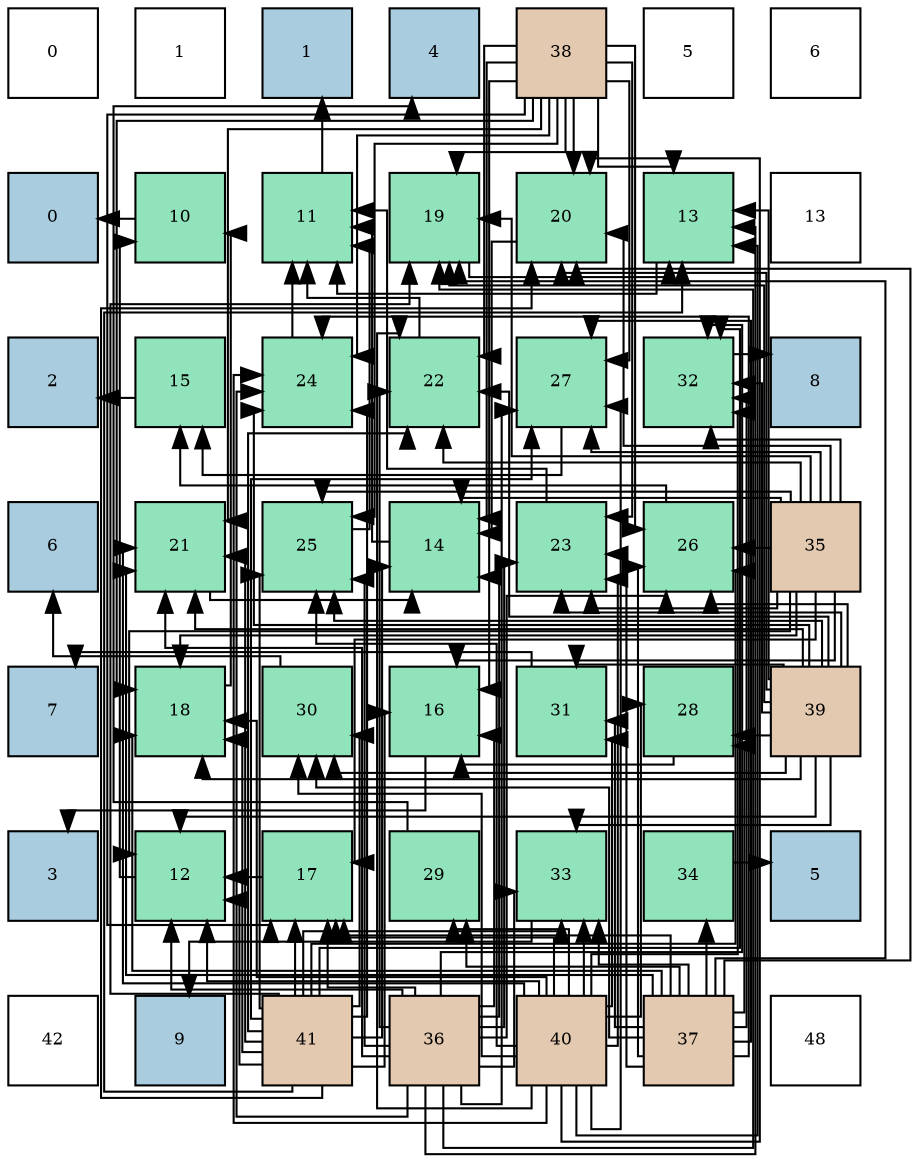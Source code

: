 digraph layout{
 rankdir=TB;
 splines=ortho;
 node [style=filled shape=square fixedsize=true width=0.6];
0[label="0", fontsize=8, fillcolor="#ffffff"];
1[label="1", fontsize=8, fillcolor="#ffffff"];
2[label="1", fontsize=8, fillcolor="#a9ccde"];
3[label="4", fontsize=8, fillcolor="#a9ccde"];
4[label="38", fontsize=8, fillcolor="#e3c9af"];
5[label="5", fontsize=8, fillcolor="#ffffff"];
6[label="6", fontsize=8, fillcolor="#ffffff"];
7[label="0", fontsize=8, fillcolor="#a9ccde"];
8[label="10", fontsize=8, fillcolor="#91e3bb"];
9[label="11", fontsize=8, fillcolor="#91e3bb"];
10[label="19", fontsize=8, fillcolor="#91e3bb"];
11[label="20", fontsize=8, fillcolor="#91e3bb"];
12[label="13", fontsize=8, fillcolor="#91e3bb"];
13[label="13", fontsize=8, fillcolor="#ffffff"];
14[label="2", fontsize=8, fillcolor="#a9ccde"];
15[label="15", fontsize=8, fillcolor="#91e3bb"];
16[label="24", fontsize=8, fillcolor="#91e3bb"];
17[label="22", fontsize=8, fillcolor="#91e3bb"];
18[label="27", fontsize=8, fillcolor="#91e3bb"];
19[label="32", fontsize=8, fillcolor="#91e3bb"];
20[label="8", fontsize=8, fillcolor="#a9ccde"];
21[label="6", fontsize=8, fillcolor="#a9ccde"];
22[label="21", fontsize=8, fillcolor="#91e3bb"];
23[label="25", fontsize=8, fillcolor="#91e3bb"];
24[label="14", fontsize=8, fillcolor="#91e3bb"];
25[label="23", fontsize=8, fillcolor="#91e3bb"];
26[label="26", fontsize=8, fillcolor="#91e3bb"];
27[label="35", fontsize=8, fillcolor="#e3c9af"];
28[label="7", fontsize=8, fillcolor="#a9ccde"];
29[label="18", fontsize=8, fillcolor="#91e3bb"];
30[label="30", fontsize=8, fillcolor="#91e3bb"];
31[label="16", fontsize=8, fillcolor="#91e3bb"];
32[label="31", fontsize=8, fillcolor="#91e3bb"];
33[label="28", fontsize=8, fillcolor="#91e3bb"];
34[label="39", fontsize=8, fillcolor="#e3c9af"];
35[label="3", fontsize=8, fillcolor="#a9ccde"];
36[label="12", fontsize=8, fillcolor="#91e3bb"];
37[label="17", fontsize=8, fillcolor="#91e3bb"];
38[label="29", fontsize=8, fillcolor="#91e3bb"];
39[label="33", fontsize=8, fillcolor="#91e3bb"];
40[label="34", fontsize=8, fillcolor="#91e3bb"];
41[label="5", fontsize=8, fillcolor="#a9ccde"];
42[label="42", fontsize=8, fillcolor="#ffffff"];
43[label="9", fontsize=8, fillcolor="#a9ccde"];
44[label="41", fontsize=8, fillcolor="#e3c9af"];
45[label="36", fontsize=8, fillcolor="#e3c9af"];
46[label="40", fontsize=8, fillcolor="#e3c9af"];
47[label="37", fontsize=8, fillcolor="#e3c9af"];
48[label="48", fontsize=8, fillcolor="#ffffff"];
edge [constraint=false, style=vis];8 -> 7;
9 -> 2;
36 -> 8;
12 -> 9;
24 -> 9;
15 -> 14;
31 -> 35;
37 -> 36;
29 -> 8;
10 -> 12;
11 -> 24;
22 -> 24;
17 -> 9;
25 -> 9;
16 -> 9;
23 -> 9;
26 -> 15;
18 -> 15;
33 -> 31;
38 -> 3;
30 -> 21;
32 -> 28;
19 -> 20;
39 -> 43;
40 -> 41;
27 -> 36;
27 -> 24;
27 -> 31;
27 -> 37;
27 -> 29;
27 -> 10;
27 -> 11;
27 -> 17;
27 -> 25;
27 -> 23;
27 -> 26;
27 -> 18;
27 -> 19;
45 -> 36;
45 -> 12;
45 -> 24;
45 -> 31;
45 -> 37;
45 -> 10;
45 -> 22;
45 -> 17;
45 -> 25;
45 -> 16;
45 -> 23;
45 -> 26;
45 -> 18;
45 -> 19;
45 -> 39;
47 -> 37;
47 -> 29;
47 -> 10;
47 -> 11;
47 -> 22;
47 -> 25;
47 -> 16;
47 -> 26;
47 -> 18;
47 -> 33;
47 -> 38;
47 -> 30;
47 -> 32;
47 -> 19;
47 -> 39;
47 -> 40;
4 -> 12;
4 -> 24;
4 -> 31;
4 -> 37;
4 -> 29;
4 -> 10;
4 -> 11;
4 -> 22;
4 -> 17;
4 -> 25;
4 -> 16;
4 -> 23;
4 -> 26;
4 -> 18;
34 -> 36;
34 -> 12;
34 -> 29;
34 -> 10;
34 -> 11;
34 -> 22;
34 -> 17;
34 -> 25;
34 -> 16;
34 -> 23;
34 -> 26;
34 -> 33;
34 -> 30;
34 -> 32;
34 -> 19;
34 -> 39;
46 -> 36;
46 -> 12;
46 -> 37;
46 -> 29;
46 -> 11;
46 -> 22;
46 -> 17;
46 -> 25;
46 -> 16;
46 -> 23;
46 -> 18;
46 -> 33;
46 -> 38;
46 -> 30;
46 -> 32;
46 -> 19;
46 -> 39;
44 -> 36;
44 -> 12;
44 -> 24;
44 -> 31;
44 -> 37;
44 -> 29;
44 -> 10;
44 -> 11;
44 -> 22;
44 -> 17;
44 -> 16;
44 -> 23;
44 -> 26;
44 -> 18;
44 -> 30;
44 -> 19;
44 -> 39;
edge [constraint=true, style=invis];
0 -> 7 -> 14 -> 21 -> 28 -> 35 -> 42;
1 -> 8 -> 15 -> 22 -> 29 -> 36 -> 43;
2 -> 9 -> 16 -> 23 -> 30 -> 37 -> 44;
3 -> 10 -> 17 -> 24 -> 31 -> 38 -> 45;
4 -> 11 -> 18 -> 25 -> 32 -> 39 -> 46;
5 -> 12 -> 19 -> 26 -> 33 -> 40 -> 47;
6 -> 13 -> 20 -> 27 -> 34 -> 41 -> 48;
rank = same {0 -> 1 -> 2 -> 3 -> 4 -> 5 -> 6};
rank = same {7 -> 8 -> 9 -> 10 -> 11 -> 12 -> 13};
rank = same {14 -> 15 -> 16 -> 17 -> 18 -> 19 -> 20};
rank = same {21 -> 22 -> 23 -> 24 -> 25 -> 26 -> 27};
rank = same {28 -> 29 -> 30 -> 31 -> 32 -> 33 -> 34};
rank = same {35 -> 36 -> 37 -> 38 -> 39 -> 40 -> 41};
rank = same {42 -> 43 -> 44 -> 45 -> 46 -> 47 -> 48};
}